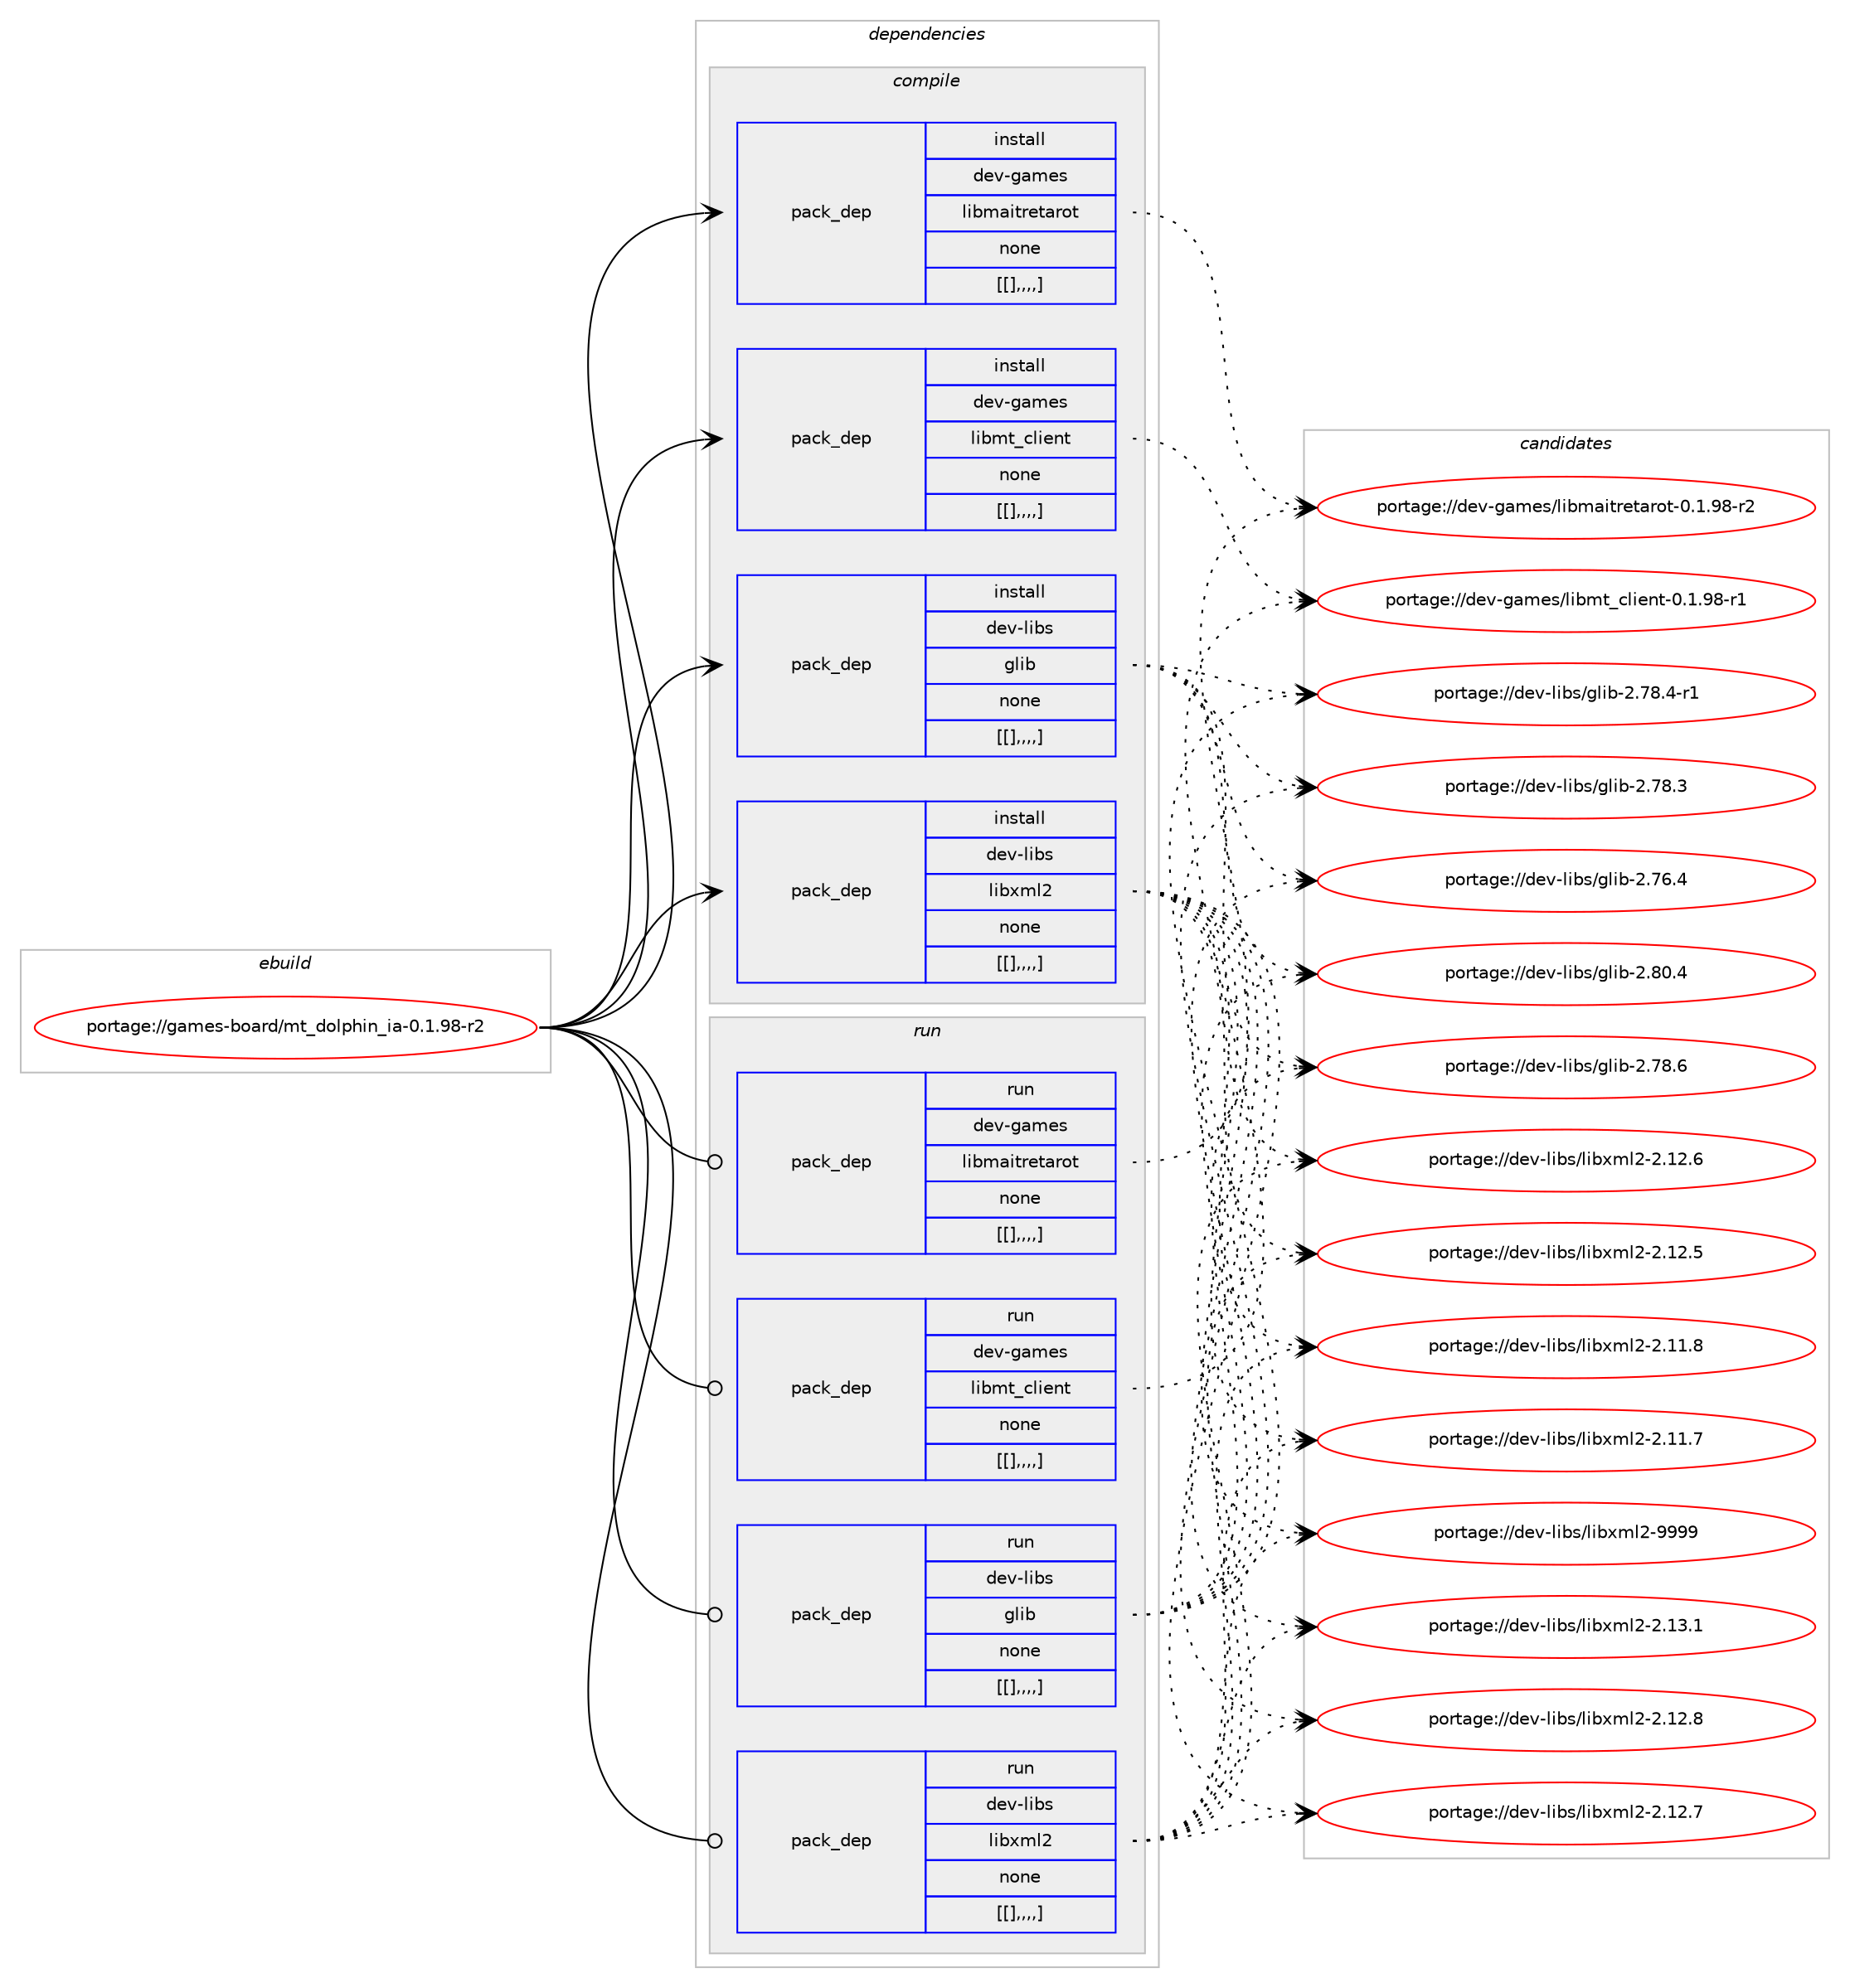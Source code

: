 digraph prolog {

# *************
# Graph options
# *************

newrank=true;
concentrate=true;
compound=true;
graph [rankdir=LR,fontname=Helvetica,fontsize=10,ranksep=1.5];#, ranksep=2.5, nodesep=0.2];
edge  [arrowhead=vee];
node  [fontname=Helvetica,fontsize=10];

# **********
# The ebuild
# **********

subgraph cluster_leftcol {
color=gray;
label=<<i>ebuild</i>>;
id [label="portage://games-board/mt_dolphin_ia-0.1.98-r2", color=red, width=4, href="../games-board/mt_dolphin_ia-0.1.98-r2.svg"];
}

# ****************
# The dependencies
# ****************

subgraph cluster_midcol {
color=gray;
label=<<i>dependencies</i>>;
subgraph cluster_compile {
fillcolor="#eeeeee";
style=filled;
label=<<i>compile</i>>;
subgraph pack163405 {
dependency229650 [label=<<TABLE BORDER="0" CELLBORDER="1" CELLSPACING="0" CELLPADDING="4" WIDTH="220"><TR><TD ROWSPAN="6" CELLPADDING="30">pack_dep</TD></TR><TR><TD WIDTH="110">install</TD></TR><TR><TD>dev-games</TD></TR><TR><TD>libmaitretarot</TD></TR><TR><TD>none</TD></TR><TR><TD>[[],,,,]</TD></TR></TABLE>>, shape=none, color=blue];
}
id:e -> dependency229650:w [weight=20,style="solid",arrowhead="vee"];
subgraph pack163406 {
dependency229651 [label=<<TABLE BORDER="0" CELLBORDER="1" CELLSPACING="0" CELLPADDING="4" WIDTH="220"><TR><TD ROWSPAN="6" CELLPADDING="30">pack_dep</TD></TR><TR><TD WIDTH="110">install</TD></TR><TR><TD>dev-games</TD></TR><TR><TD>libmt_client</TD></TR><TR><TD>none</TD></TR><TR><TD>[[],,,,]</TD></TR></TABLE>>, shape=none, color=blue];
}
id:e -> dependency229651:w [weight=20,style="solid",arrowhead="vee"];
subgraph pack163407 {
dependency229652 [label=<<TABLE BORDER="0" CELLBORDER="1" CELLSPACING="0" CELLPADDING="4" WIDTH="220"><TR><TD ROWSPAN="6" CELLPADDING="30">pack_dep</TD></TR><TR><TD WIDTH="110">install</TD></TR><TR><TD>dev-libs</TD></TR><TR><TD>glib</TD></TR><TR><TD>none</TD></TR><TR><TD>[[],,,,]</TD></TR></TABLE>>, shape=none, color=blue];
}
id:e -> dependency229652:w [weight=20,style="solid",arrowhead="vee"];
subgraph pack163408 {
dependency229653 [label=<<TABLE BORDER="0" CELLBORDER="1" CELLSPACING="0" CELLPADDING="4" WIDTH="220"><TR><TD ROWSPAN="6" CELLPADDING="30">pack_dep</TD></TR><TR><TD WIDTH="110">install</TD></TR><TR><TD>dev-libs</TD></TR><TR><TD>libxml2</TD></TR><TR><TD>none</TD></TR><TR><TD>[[],,,,]</TD></TR></TABLE>>, shape=none, color=blue];
}
id:e -> dependency229653:w [weight=20,style="solid",arrowhead="vee"];
}
subgraph cluster_compileandrun {
fillcolor="#eeeeee";
style=filled;
label=<<i>compile and run</i>>;
}
subgraph cluster_run {
fillcolor="#eeeeee";
style=filled;
label=<<i>run</i>>;
subgraph pack163409 {
dependency229654 [label=<<TABLE BORDER="0" CELLBORDER="1" CELLSPACING="0" CELLPADDING="4" WIDTH="220"><TR><TD ROWSPAN="6" CELLPADDING="30">pack_dep</TD></TR><TR><TD WIDTH="110">run</TD></TR><TR><TD>dev-games</TD></TR><TR><TD>libmaitretarot</TD></TR><TR><TD>none</TD></TR><TR><TD>[[],,,,]</TD></TR></TABLE>>, shape=none, color=blue];
}
id:e -> dependency229654:w [weight=20,style="solid",arrowhead="odot"];
subgraph pack163410 {
dependency229655 [label=<<TABLE BORDER="0" CELLBORDER="1" CELLSPACING="0" CELLPADDING="4" WIDTH="220"><TR><TD ROWSPAN="6" CELLPADDING="30">pack_dep</TD></TR><TR><TD WIDTH="110">run</TD></TR><TR><TD>dev-games</TD></TR><TR><TD>libmt_client</TD></TR><TR><TD>none</TD></TR><TR><TD>[[],,,,]</TD></TR></TABLE>>, shape=none, color=blue];
}
id:e -> dependency229655:w [weight=20,style="solid",arrowhead="odot"];
subgraph pack163411 {
dependency229656 [label=<<TABLE BORDER="0" CELLBORDER="1" CELLSPACING="0" CELLPADDING="4" WIDTH="220"><TR><TD ROWSPAN="6" CELLPADDING="30">pack_dep</TD></TR><TR><TD WIDTH="110">run</TD></TR><TR><TD>dev-libs</TD></TR><TR><TD>glib</TD></TR><TR><TD>none</TD></TR><TR><TD>[[],,,,]</TD></TR></TABLE>>, shape=none, color=blue];
}
id:e -> dependency229656:w [weight=20,style="solid",arrowhead="odot"];
subgraph pack163412 {
dependency229657 [label=<<TABLE BORDER="0" CELLBORDER="1" CELLSPACING="0" CELLPADDING="4" WIDTH="220"><TR><TD ROWSPAN="6" CELLPADDING="30">pack_dep</TD></TR><TR><TD WIDTH="110">run</TD></TR><TR><TD>dev-libs</TD></TR><TR><TD>libxml2</TD></TR><TR><TD>none</TD></TR><TR><TD>[[],,,,]</TD></TR></TABLE>>, shape=none, color=blue];
}
id:e -> dependency229657:w [weight=20,style="solid",arrowhead="odot"];
}
}

# **************
# The candidates
# **************

subgraph cluster_choices {
rank=same;
color=gray;
label=<<i>candidates</i>>;

subgraph choice163405 {
color=black;
nodesep=1;
choice100101118451039710910111547108105981099710511611410111697114111116454846494657564511450 [label="portage://dev-games/libmaitretarot-0.1.98-r2", color=red, width=4,href="../dev-games/libmaitretarot-0.1.98-r2.svg"];
dependency229650:e -> choice100101118451039710910111547108105981099710511611410111697114111116454846494657564511450:w [style=dotted,weight="100"];
}
subgraph choice163406 {
color=black;
nodesep=1;
choice100101118451039710910111547108105981091169599108105101110116454846494657564511449 [label="portage://dev-games/libmt_client-0.1.98-r1", color=red, width=4,href="../dev-games/libmt_client-0.1.98-r1.svg"];
dependency229651:e -> choice100101118451039710910111547108105981091169599108105101110116454846494657564511449:w [style=dotted,weight="100"];
}
subgraph choice163407 {
color=black;
nodesep=1;
choice1001011184510810598115471031081059845504656484652 [label="portage://dev-libs/glib-2.80.4", color=red, width=4,href="../dev-libs/glib-2.80.4.svg"];
choice1001011184510810598115471031081059845504655564654 [label="portage://dev-libs/glib-2.78.6", color=red, width=4,href="../dev-libs/glib-2.78.6.svg"];
choice10010111845108105981154710310810598455046555646524511449 [label="portage://dev-libs/glib-2.78.4-r1", color=red, width=4,href="../dev-libs/glib-2.78.4-r1.svg"];
choice1001011184510810598115471031081059845504655564651 [label="portage://dev-libs/glib-2.78.3", color=red, width=4,href="../dev-libs/glib-2.78.3.svg"];
choice1001011184510810598115471031081059845504655544652 [label="portage://dev-libs/glib-2.76.4", color=red, width=4,href="../dev-libs/glib-2.76.4.svg"];
dependency229652:e -> choice1001011184510810598115471031081059845504656484652:w [style=dotted,weight="100"];
dependency229652:e -> choice1001011184510810598115471031081059845504655564654:w [style=dotted,weight="100"];
dependency229652:e -> choice10010111845108105981154710310810598455046555646524511449:w [style=dotted,weight="100"];
dependency229652:e -> choice1001011184510810598115471031081059845504655564651:w [style=dotted,weight="100"];
dependency229652:e -> choice1001011184510810598115471031081059845504655544652:w [style=dotted,weight="100"];
}
subgraph choice163408 {
color=black;
nodesep=1;
choice10010111845108105981154710810598120109108504557575757 [label="portage://dev-libs/libxml2-9999", color=red, width=4,href="../dev-libs/libxml2-9999.svg"];
choice100101118451081059811547108105981201091085045504649514649 [label="portage://dev-libs/libxml2-2.13.1", color=red, width=4,href="../dev-libs/libxml2-2.13.1.svg"];
choice100101118451081059811547108105981201091085045504649504656 [label="portage://dev-libs/libxml2-2.12.8", color=red, width=4,href="../dev-libs/libxml2-2.12.8.svg"];
choice100101118451081059811547108105981201091085045504649504655 [label="portage://dev-libs/libxml2-2.12.7", color=red, width=4,href="../dev-libs/libxml2-2.12.7.svg"];
choice100101118451081059811547108105981201091085045504649504654 [label="portage://dev-libs/libxml2-2.12.6", color=red, width=4,href="../dev-libs/libxml2-2.12.6.svg"];
choice100101118451081059811547108105981201091085045504649504653 [label="portage://dev-libs/libxml2-2.12.5", color=red, width=4,href="../dev-libs/libxml2-2.12.5.svg"];
choice100101118451081059811547108105981201091085045504649494656 [label="portage://dev-libs/libxml2-2.11.8", color=red, width=4,href="../dev-libs/libxml2-2.11.8.svg"];
choice100101118451081059811547108105981201091085045504649494655 [label="portage://dev-libs/libxml2-2.11.7", color=red, width=4,href="../dev-libs/libxml2-2.11.7.svg"];
dependency229653:e -> choice10010111845108105981154710810598120109108504557575757:w [style=dotted,weight="100"];
dependency229653:e -> choice100101118451081059811547108105981201091085045504649514649:w [style=dotted,weight="100"];
dependency229653:e -> choice100101118451081059811547108105981201091085045504649504656:w [style=dotted,weight="100"];
dependency229653:e -> choice100101118451081059811547108105981201091085045504649504655:w [style=dotted,weight="100"];
dependency229653:e -> choice100101118451081059811547108105981201091085045504649504654:w [style=dotted,weight="100"];
dependency229653:e -> choice100101118451081059811547108105981201091085045504649504653:w [style=dotted,weight="100"];
dependency229653:e -> choice100101118451081059811547108105981201091085045504649494656:w [style=dotted,weight="100"];
dependency229653:e -> choice100101118451081059811547108105981201091085045504649494655:w [style=dotted,weight="100"];
}
subgraph choice163409 {
color=black;
nodesep=1;
choice100101118451039710910111547108105981099710511611410111697114111116454846494657564511450 [label="portage://dev-games/libmaitretarot-0.1.98-r2", color=red, width=4,href="../dev-games/libmaitretarot-0.1.98-r2.svg"];
dependency229654:e -> choice100101118451039710910111547108105981099710511611410111697114111116454846494657564511450:w [style=dotted,weight="100"];
}
subgraph choice163410 {
color=black;
nodesep=1;
choice100101118451039710910111547108105981091169599108105101110116454846494657564511449 [label="portage://dev-games/libmt_client-0.1.98-r1", color=red, width=4,href="../dev-games/libmt_client-0.1.98-r1.svg"];
dependency229655:e -> choice100101118451039710910111547108105981091169599108105101110116454846494657564511449:w [style=dotted,weight="100"];
}
subgraph choice163411 {
color=black;
nodesep=1;
choice1001011184510810598115471031081059845504656484652 [label="portage://dev-libs/glib-2.80.4", color=red, width=4,href="../dev-libs/glib-2.80.4.svg"];
choice1001011184510810598115471031081059845504655564654 [label="portage://dev-libs/glib-2.78.6", color=red, width=4,href="../dev-libs/glib-2.78.6.svg"];
choice10010111845108105981154710310810598455046555646524511449 [label="portage://dev-libs/glib-2.78.4-r1", color=red, width=4,href="../dev-libs/glib-2.78.4-r1.svg"];
choice1001011184510810598115471031081059845504655564651 [label="portage://dev-libs/glib-2.78.3", color=red, width=4,href="../dev-libs/glib-2.78.3.svg"];
choice1001011184510810598115471031081059845504655544652 [label="portage://dev-libs/glib-2.76.4", color=red, width=4,href="../dev-libs/glib-2.76.4.svg"];
dependency229656:e -> choice1001011184510810598115471031081059845504656484652:w [style=dotted,weight="100"];
dependency229656:e -> choice1001011184510810598115471031081059845504655564654:w [style=dotted,weight="100"];
dependency229656:e -> choice10010111845108105981154710310810598455046555646524511449:w [style=dotted,weight="100"];
dependency229656:e -> choice1001011184510810598115471031081059845504655564651:w [style=dotted,weight="100"];
dependency229656:e -> choice1001011184510810598115471031081059845504655544652:w [style=dotted,weight="100"];
}
subgraph choice163412 {
color=black;
nodesep=1;
choice10010111845108105981154710810598120109108504557575757 [label="portage://dev-libs/libxml2-9999", color=red, width=4,href="../dev-libs/libxml2-9999.svg"];
choice100101118451081059811547108105981201091085045504649514649 [label="portage://dev-libs/libxml2-2.13.1", color=red, width=4,href="../dev-libs/libxml2-2.13.1.svg"];
choice100101118451081059811547108105981201091085045504649504656 [label="portage://dev-libs/libxml2-2.12.8", color=red, width=4,href="../dev-libs/libxml2-2.12.8.svg"];
choice100101118451081059811547108105981201091085045504649504655 [label="portage://dev-libs/libxml2-2.12.7", color=red, width=4,href="../dev-libs/libxml2-2.12.7.svg"];
choice100101118451081059811547108105981201091085045504649504654 [label="portage://dev-libs/libxml2-2.12.6", color=red, width=4,href="../dev-libs/libxml2-2.12.6.svg"];
choice100101118451081059811547108105981201091085045504649504653 [label="portage://dev-libs/libxml2-2.12.5", color=red, width=4,href="../dev-libs/libxml2-2.12.5.svg"];
choice100101118451081059811547108105981201091085045504649494656 [label="portage://dev-libs/libxml2-2.11.8", color=red, width=4,href="../dev-libs/libxml2-2.11.8.svg"];
choice100101118451081059811547108105981201091085045504649494655 [label="portage://dev-libs/libxml2-2.11.7", color=red, width=4,href="../dev-libs/libxml2-2.11.7.svg"];
dependency229657:e -> choice10010111845108105981154710810598120109108504557575757:w [style=dotted,weight="100"];
dependency229657:e -> choice100101118451081059811547108105981201091085045504649514649:w [style=dotted,weight="100"];
dependency229657:e -> choice100101118451081059811547108105981201091085045504649504656:w [style=dotted,weight="100"];
dependency229657:e -> choice100101118451081059811547108105981201091085045504649504655:w [style=dotted,weight="100"];
dependency229657:e -> choice100101118451081059811547108105981201091085045504649504654:w [style=dotted,weight="100"];
dependency229657:e -> choice100101118451081059811547108105981201091085045504649504653:w [style=dotted,weight="100"];
dependency229657:e -> choice100101118451081059811547108105981201091085045504649494656:w [style=dotted,weight="100"];
dependency229657:e -> choice100101118451081059811547108105981201091085045504649494655:w [style=dotted,weight="100"];
}
}

}

